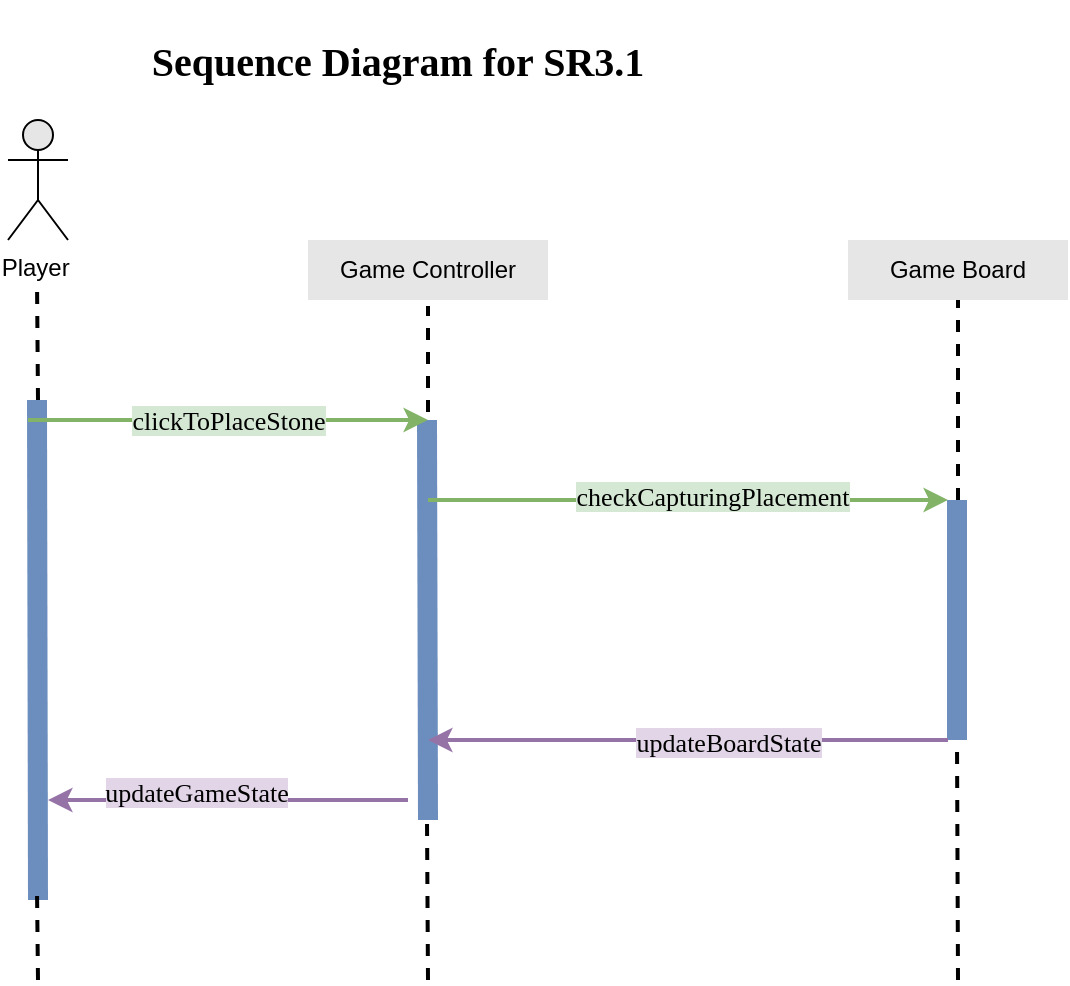 <mxfile version="26.0.11">
  <diagram id="C5RBs43oDa-KdzZeNtuy" name="Page-1">
    <mxGraphModel dx="794" dy="412" grid="1" gridSize="10" guides="1" tooltips="1" connect="1" arrows="1" fold="1" page="1" pageScale="1" pageWidth="827" pageHeight="1169" math="0" shadow="0">
      <root>
        <mxCell id="WIyWlLk6GJQsqaUBKTNV-0" />
        <mxCell id="WIyWlLk6GJQsqaUBKTNV-1" parent="WIyWlLk6GJQsqaUBKTNV-0" />
        <mxCell id="9Tw8fKU4RH0WQxDp0Urd-39" value="Sequence Diagram for SR3.1" style="text;html=1;align=center;verticalAlign=middle;whiteSpace=wrap;rounded=0;fontStyle=1;fontFamily=Times New Roman;fontSize=20;labelBackgroundColor=none;" parent="WIyWlLk6GJQsqaUBKTNV-1" vertex="1">
          <mxGeometry x="260" y="110" width="290" height="60" as="geometry" />
        </mxCell>
        <mxCell id="9Tw8fKU4RH0WQxDp0Urd-49" value="Player&amp;nbsp;&lt;div&gt;&lt;br&gt;&lt;/div&gt;" style="shape=umlActor;verticalLabelPosition=bottom;verticalAlign=top;html=1;outlineConnect=0;fillColor=#E6E6E6;" parent="WIyWlLk6GJQsqaUBKTNV-1" vertex="1">
          <mxGeometry x="210" y="170" width="30" height="60" as="geometry" />
        </mxCell>
        <mxCell id="9Tw8fKU4RH0WQxDp0Urd-58" value="" style="endArrow=none;html=1;rounded=0;dashed=1;strokeWidth=2;" parent="WIyWlLk6GJQsqaUBKTNV-1" edge="1">
          <mxGeometry width="50" height="50" relative="1" as="geometry">
            <mxPoint x="225" y="310" as="sourcePoint" />
            <mxPoint x="224.5" y="250" as="targetPoint" />
          </mxGeometry>
        </mxCell>
        <mxCell id="9Tw8fKU4RH0WQxDp0Urd-59" value="" style="endArrow=none;html=1;rounded=0;strokeWidth=10;fillColor=#dae8fc;strokeColor=#6c8ebf;" parent="WIyWlLk6GJQsqaUBKTNV-1" edge="1">
          <mxGeometry width="50" height="50" relative="1" as="geometry">
            <mxPoint x="225" y="560" as="sourcePoint" />
            <mxPoint x="224.5" y="310" as="targetPoint" />
          </mxGeometry>
        </mxCell>
        <mxCell id="9Tw8fKU4RH0WQxDp0Urd-61" value="Game Controller" style="text;html=1;align=center;verticalAlign=middle;whiteSpace=wrap;rounded=0;perimeterSpacing=3;fillColor=#E6E6E6;" parent="WIyWlLk6GJQsqaUBKTNV-1" vertex="1">
          <mxGeometry x="360" y="230" width="120" height="30" as="geometry" />
        </mxCell>
        <mxCell id="9Tw8fKU4RH0WQxDp0Urd-62" value="Game Board" style="text;html=1;align=center;verticalAlign=middle;whiteSpace=wrap;rounded=0;fillColor=#E6E6E6;" parent="WIyWlLk6GJQsqaUBKTNV-1" vertex="1">
          <mxGeometry x="630" y="230" width="110" height="30" as="geometry" />
        </mxCell>
        <mxCell id="9Tw8fKU4RH0WQxDp0Urd-63" value="" style="endArrow=none;html=1;rounded=0;dashed=1;strokeWidth=2;entryX=0.5;entryY=1;entryDx=0;entryDy=0;" parent="WIyWlLk6GJQsqaUBKTNV-1" edge="1" target="9Tw8fKU4RH0WQxDp0Urd-61">
          <mxGeometry width="50" height="50" relative="1" as="geometry">
            <mxPoint x="420" y="340" as="sourcePoint" />
            <mxPoint x="420" y="270" as="targetPoint" />
          </mxGeometry>
        </mxCell>
        <mxCell id="9Tw8fKU4RH0WQxDp0Urd-65" value="" style="endArrow=none;html=1;rounded=0;dashed=1;strokeWidth=2;entryX=0.5;entryY=1;entryDx=0;entryDy=0;" parent="WIyWlLk6GJQsqaUBKTNV-1" edge="1" target="9Tw8fKU4RH0WQxDp0Urd-62">
          <mxGeometry width="50" height="50" relative="1" as="geometry">
            <mxPoint x="685" y="360" as="sourcePoint" />
            <mxPoint x="680" y="270" as="targetPoint" />
          </mxGeometry>
        </mxCell>
        <mxCell id="9Tw8fKU4RH0WQxDp0Urd-66" value="" style="endArrow=none;html=1;rounded=0;strokeWidth=10;fillColor=#dae8fc;strokeColor=#6c8ebf;" parent="WIyWlLk6GJQsqaUBKTNV-1" edge="1">
          <mxGeometry width="50" height="50" relative="1" as="geometry">
            <mxPoint x="420" y="520" as="sourcePoint" />
            <mxPoint x="419.5" y="320" as="targetPoint" />
          </mxGeometry>
        </mxCell>
        <mxCell id="9Tw8fKU4RH0WQxDp0Urd-68" value="" style="endArrow=classic;html=1;rounded=0;fillColor=#d5e8d4;strokeColor=#82b366;strokeWidth=2;" parent="WIyWlLk6GJQsqaUBKTNV-1" edge="1">
          <mxGeometry width="50" height="50" relative="1" as="geometry">
            <mxPoint x="220" y="320" as="sourcePoint" />
            <mxPoint x="420" y="320" as="targetPoint" />
            <Array as="points" />
          </mxGeometry>
        </mxCell>
        <mxCell id="9Tw8fKU4RH0WQxDp0Urd-69" value="clickToPlaceStone" style="edgeLabel;html=1;align=center;verticalAlign=middle;resizable=0;points=[];labelBackgroundColor=#D5E8D4;fontFamily=Times New Roman;fontSize=13;" parent="9Tw8fKU4RH0WQxDp0Urd-68" vertex="1" connectable="0">
          <mxGeometry x="-0.23" y="-1" relative="1" as="geometry">
            <mxPoint x="23" y="-1" as="offset" />
          </mxGeometry>
        </mxCell>
        <mxCell id="9Tw8fKU4RH0WQxDp0Urd-70" value="" style="endArrow=classic;html=1;rounded=0;fillColor=#d5e8d4;strokeColor=#82b366;strokeWidth=2;" parent="WIyWlLk6GJQsqaUBKTNV-1" edge="1">
          <mxGeometry width="50" height="50" relative="1" as="geometry">
            <mxPoint x="420" y="360" as="sourcePoint" />
            <mxPoint x="680" y="360" as="targetPoint" />
          </mxGeometry>
        </mxCell>
        <mxCell id="9Tw8fKU4RH0WQxDp0Urd-72" value="&lt;font&gt;checkCapturingPlacement&lt;/font&gt;" style="edgeLabel;html=1;align=center;verticalAlign=middle;resizable=0;points=[];fontFamily=Times New Roman;fontSize=13;labelBackgroundColor=#D5E8D4;" parent="9Tw8fKU4RH0WQxDp0Urd-70" vertex="1" connectable="0">
          <mxGeometry x="0.092" y="2" relative="1" as="geometry">
            <mxPoint as="offset" />
          </mxGeometry>
        </mxCell>
        <mxCell id="9Tw8fKU4RH0WQxDp0Urd-71" value="" style="endArrow=none;html=1;rounded=0;strokeWidth=10;fillColor=#dae8fc;strokeColor=#6c8ebf;" parent="WIyWlLk6GJQsqaUBKTNV-1" edge="1">
          <mxGeometry width="50" height="50" relative="1" as="geometry">
            <mxPoint x="684.5" y="480" as="sourcePoint" />
            <mxPoint x="684.5" y="360" as="targetPoint" />
            <Array as="points">
              <mxPoint x="684.5" y="400" />
            </Array>
          </mxGeometry>
        </mxCell>
        <mxCell id="9Tw8fKU4RH0WQxDp0Urd-73" value="" style="endArrow=classic;html=1;rounded=0;fillColor=#e1d5e7;strokeColor=#9673a6;strokeWidth=2;" parent="WIyWlLk6GJQsqaUBKTNV-1" edge="1">
          <mxGeometry width="50" height="50" relative="1" as="geometry">
            <mxPoint x="680" y="480" as="sourcePoint" />
            <mxPoint x="420" y="480" as="targetPoint" />
          </mxGeometry>
        </mxCell>
        <mxCell id="9Tw8fKU4RH0WQxDp0Urd-74" value="&lt;font&gt;updateBoardState&lt;/font&gt;" style="edgeLabel;html=1;align=center;verticalAlign=middle;resizable=0;points=[];labelBorderColor=none;fontStyle=0;fontFamily=Times New Roman;labelBackgroundColor=#E1D5E7;fontSize=13;" parent="9Tw8fKU4RH0WQxDp0Urd-73" vertex="1" connectable="0">
          <mxGeometry x="-0.152" y="1" relative="1" as="geometry">
            <mxPoint as="offset" />
          </mxGeometry>
        </mxCell>
        <mxCell id="9Tw8fKU4RH0WQxDp0Urd-75" value="" style="endArrow=classic;html=1;rounded=0;fillColor=#e1d5e7;strokeColor=#9673a6;strokeWidth=2;" parent="WIyWlLk6GJQsqaUBKTNV-1" edge="1">
          <mxGeometry width="50" height="50" relative="1" as="geometry">
            <mxPoint x="330" y="510" as="sourcePoint" />
            <mxPoint x="230" y="510" as="targetPoint" />
            <Array as="points">
              <mxPoint x="410" y="510" />
            </Array>
          </mxGeometry>
        </mxCell>
        <mxCell id="9Tw8fKU4RH0WQxDp0Urd-76" value="updateGameState" style="edgeLabel;html=1;align=center;verticalAlign=middle;resizable=0;points=[];fontFamily=Times New Roman;fontSize=13;labelBackgroundColor=#E1D5E7;" parent="9Tw8fKU4RH0WQxDp0Urd-75" vertex="1" connectable="0">
          <mxGeometry x="0.431" y="-4" relative="1" as="geometry">
            <mxPoint as="offset" />
          </mxGeometry>
        </mxCell>
        <mxCell id="J1xfVzH4td5ha_fFyKWS-0" value="" style="endArrow=none;html=1;rounded=0;dashed=1;strokeWidth=2;" edge="1" parent="WIyWlLk6GJQsqaUBKTNV-1">
          <mxGeometry width="50" height="50" relative="1" as="geometry">
            <mxPoint x="225" y="600" as="sourcePoint" />
            <mxPoint x="224.5" y="555" as="targetPoint" />
          </mxGeometry>
        </mxCell>
        <mxCell id="J1xfVzH4td5ha_fFyKWS-1" value="" style="endArrow=none;html=1;rounded=0;dashed=1;strokeWidth=2;" edge="1" parent="WIyWlLk6GJQsqaUBKTNV-1">
          <mxGeometry width="50" height="50" relative="1" as="geometry">
            <mxPoint x="420" y="600" as="sourcePoint" />
            <mxPoint x="419.5" y="520" as="targetPoint" />
            <Array as="points" />
          </mxGeometry>
        </mxCell>
        <mxCell id="J1xfVzH4td5ha_fFyKWS-2" value="" style="endArrow=none;html=1;rounded=0;dashed=1;strokeWidth=2;" edge="1" parent="WIyWlLk6GJQsqaUBKTNV-1">
          <mxGeometry width="50" height="50" relative="1" as="geometry">
            <mxPoint x="685" y="600" as="sourcePoint" />
            <mxPoint x="684.5" y="480" as="targetPoint" />
          </mxGeometry>
        </mxCell>
      </root>
    </mxGraphModel>
  </diagram>
</mxfile>
